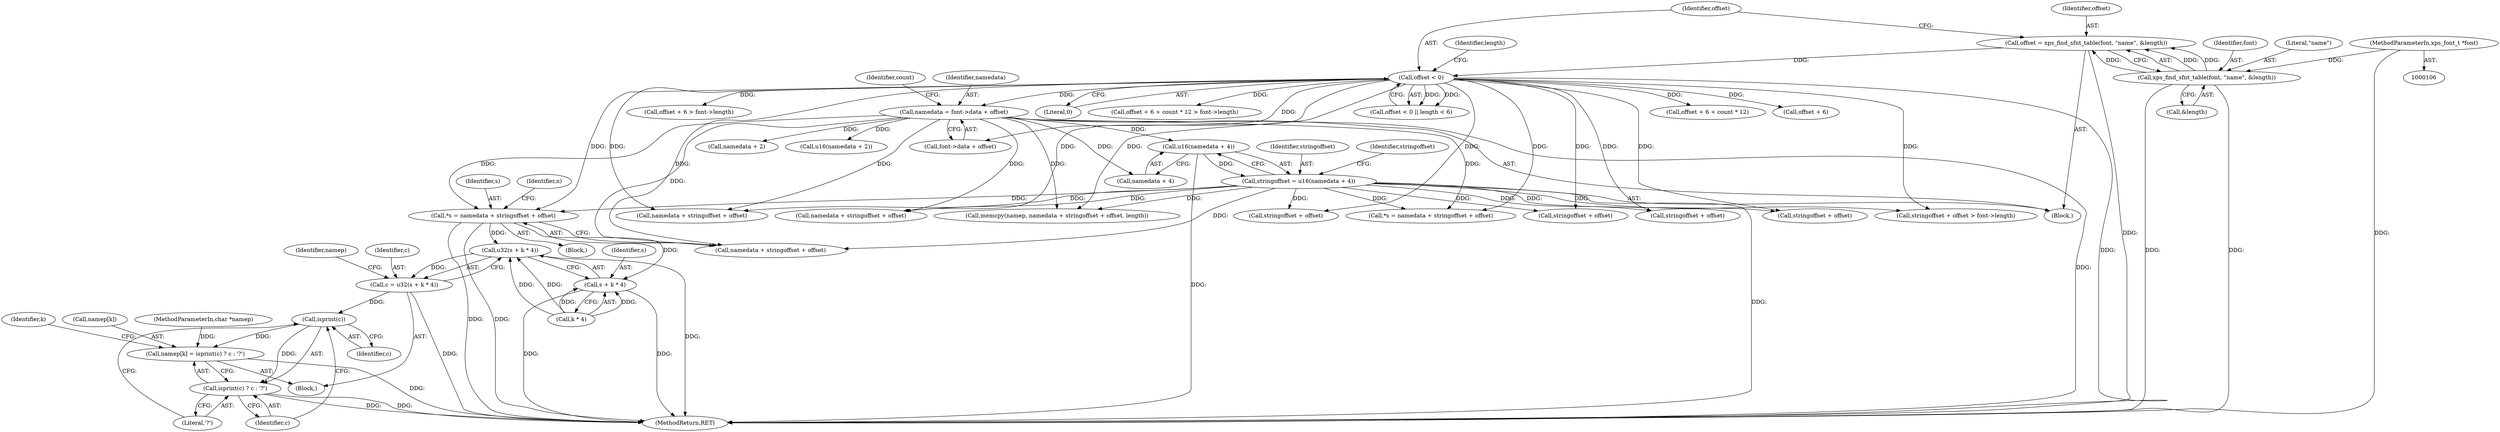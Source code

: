 digraph "0_ghostscript_d2ab84732936b6e7e5a461dc94344902965e9a06@pointer" {
"1000331" [label="(Call,*s = namedata + stringoffset + offset)"];
"1000155" [label="(Call,namedata = font->data + offset)"];
"1000133" [label="(Call,offset < 0)"];
"1000124" [label="(Call,offset = xps_find_sfnt_table(font, \"name\", &length))"];
"1000126" [label="(Call,xps_find_sfnt_table(font, \"name\", &length))"];
"1000107" [label="(MethodParameterIn,xps_font_t *font)"];
"1000168" [label="(Call,stringoffset = u16(namedata + 4))"];
"1000170" [label="(Call,u16(namedata + 4))"];
"1000357" [label="(Call,u32(s + k * 4))"];
"1000355" [label="(Call,c = u32(s + k * 4))"];
"1000368" [label="(Call,isprint(c))"];
"1000363" [label="(Call,namep[k] = isprint(c) ? c : '?')"];
"1000367" [label="(Call,isprint(c) ? c : '?')"];
"1000358" [label="(Call,s + k * 4)"];
"1000369" [label="(Identifier,c)"];
"1000157" [label="(Call,font->data + offset)"];
"1000232" [label="(Call,stringoffset + offset)"];
"1000134" [label="(Identifier,offset)"];
"1000137" [label="(Identifier,length)"];
"1000263" [label="(Call,*s = namedata + stringoffset + offset)"];
"1000169" [label="(Identifier,stringoffset)"];
"1000184" [label="(Call,offset + 6 + count * 12)"];
"1000333" [label="(Call,namedata + stringoffset + offset)"];
"1000329" [label="(Block,)"];
"1000380" [label="(MethodReturn,RET)"];
"1000228" [label="(Call,memcpy(namep, namedata + stringoffset + offset, length))"];
"1000355" [label="(Call,c = u32(s + k * 4))"];
"1000125" [label="(Identifier,offset)"];
"1000367" [label="(Call,isprint(c) ? c : '?')"];
"1000107" [label="(MethodParameterIn,xps_font_t *font)"];
"1000133" [label="(Call,offset < 0)"];
"1000145" [label="(Call,offset + 6)"];
"1000165" [label="(Call,namedata + 2)"];
"1000340" [label="(Identifier,n)"];
"1000332" [label="(Identifier,s)"];
"1000178" [label="(Identifier,stringoffset)"];
"1000368" [label="(Call,isprint(c))"];
"1000230" [label="(Call,namedata + stringoffset + offset)"];
"1000132" [label="(Call,offset < 0 || length < 6)"];
"1000358" [label="(Call,s + k * 4)"];
"1000357" [label="(Call,u32(s + k * 4))"];
"1000144" [label="(Call,offset + 6 > font->length)"];
"1000177" [label="(Call,stringoffset + offset)"];
"1000127" [label="(Identifier,font)"];
"1000356" [label="(Identifier,c)"];
"1000124" [label="(Call,offset = xps_find_sfnt_table(font, \"name\", &length))"];
"1000365" [label="(Identifier,namep)"];
"1000164" [label="(Call,u16(namedata + 2))"];
"1000163" [label="(Identifier,count)"];
"1000156" [label="(Identifier,namedata)"];
"1000359" [label="(Identifier,s)"];
"1000371" [label="(Literal,'?')"];
"1000128" [label="(Literal,\"name\")"];
"1000170" [label="(Call,u16(namedata + 4))"];
"1000176" [label="(Call,stringoffset + offset > font->length)"];
"1000331" [label="(Call,*s = namedata + stringoffset + offset)"];
"1000364" [label="(Call,namep[k])"];
"1000108" [label="(MethodParameterIn,char *namep)"];
"1000363" [label="(Call,namep[k] = isprint(c) ? c : '?')"];
"1000135" [label="(Literal,0)"];
"1000168" [label="(Call,stringoffset = u16(namedata + 4))"];
"1000171" [label="(Call,namedata + 4)"];
"1000129" [label="(Call,&length)"];
"1000183" [label="(Call,offset + 6 + count * 12 > font->length)"];
"1000155" [label="(Call,namedata = font->data + offset)"];
"1000353" [label="(Block,)"];
"1000370" [label="(Identifier,c)"];
"1000352" [label="(Identifier,k)"];
"1000126" [label="(Call,xps_find_sfnt_table(font, \"name\", &length))"];
"1000267" [label="(Call,stringoffset + offset)"];
"1000265" [label="(Call,namedata + stringoffset + offset)"];
"1000109" [label="(Block,)"];
"1000360" [label="(Call,k * 4)"];
"1000335" [label="(Call,stringoffset + offset)"];
"1000331" -> "1000329"  [label="AST: "];
"1000331" -> "1000333"  [label="CFG: "];
"1000332" -> "1000331"  [label="AST: "];
"1000333" -> "1000331"  [label="AST: "];
"1000340" -> "1000331"  [label="CFG: "];
"1000331" -> "1000380"  [label="DDG: "];
"1000331" -> "1000380"  [label="DDG: "];
"1000155" -> "1000331"  [label="DDG: "];
"1000168" -> "1000331"  [label="DDG: "];
"1000133" -> "1000331"  [label="DDG: "];
"1000331" -> "1000357"  [label="DDG: "];
"1000331" -> "1000358"  [label="DDG: "];
"1000155" -> "1000109"  [label="AST: "];
"1000155" -> "1000157"  [label="CFG: "];
"1000156" -> "1000155"  [label="AST: "];
"1000157" -> "1000155"  [label="AST: "];
"1000163" -> "1000155"  [label="CFG: "];
"1000155" -> "1000380"  [label="DDG: "];
"1000133" -> "1000155"  [label="DDG: "];
"1000155" -> "1000164"  [label="DDG: "];
"1000155" -> "1000165"  [label="DDG: "];
"1000155" -> "1000170"  [label="DDG: "];
"1000155" -> "1000171"  [label="DDG: "];
"1000155" -> "1000228"  [label="DDG: "];
"1000155" -> "1000230"  [label="DDG: "];
"1000155" -> "1000263"  [label="DDG: "];
"1000155" -> "1000265"  [label="DDG: "];
"1000155" -> "1000333"  [label="DDG: "];
"1000133" -> "1000132"  [label="AST: "];
"1000133" -> "1000135"  [label="CFG: "];
"1000134" -> "1000133"  [label="AST: "];
"1000135" -> "1000133"  [label="AST: "];
"1000137" -> "1000133"  [label="CFG: "];
"1000132" -> "1000133"  [label="CFG: "];
"1000133" -> "1000380"  [label="DDG: "];
"1000133" -> "1000132"  [label="DDG: "];
"1000133" -> "1000132"  [label="DDG: "];
"1000124" -> "1000133"  [label="DDG: "];
"1000133" -> "1000144"  [label="DDG: "];
"1000133" -> "1000145"  [label="DDG: "];
"1000133" -> "1000157"  [label="DDG: "];
"1000133" -> "1000176"  [label="DDG: "];
"1000133" -> "1000177"  [label="DDG: "];
"1000133" -> "1000183"  [label="DDG: "];
"1000133" -> "1000184"  [label="DDG: "];
"1000133" -> "1000228"  [label="DDG: "];
"1000133" -> "1000230"  [label="DDG: "];
"1000133" -> "1000232"  [label="DDG: "];
"1000133" -> "1000263"  [label="DDG: "];
"1000133" -> "1000265"  [label="DDG: "];
"1000133" -> "1000267"  [label="DDG: "];
"1000133" -> "1000333"  [label="DDG: "];
"1000133" -> "1000335"  [label="DDG: "];
"1000124" -> "1000109"  [label="AST: "];
"1000124" -> "1000126"  [label="CFG: "];
"1000125" -> "1000124"  [label="AST: "];
"1000126" -> "1000124"  [label="AST: "];
"1000134" -> "1000124"  [label="CFG: "];
"1000124" -> "1000380"  [label="DDG: "];
"1000126" -> "1000124"  [label="DDG: "];
"1000126" -> "1000124"  [label="DDG: "];
"1000126" -> "1000124"  [label="DDG: "];
"1000126" -> "1000129"  [label="CFG: "];
"1000127" -> "1000126"  [label="AST: "];
"1000128" -> "1000126"  [label="AST: "];
"1000129" -> "1000126"  [label="AST: "];
"1000126" -> "1000380"  [label="DDG: "];
"1000126" -> "1000380"  [label="DDG: "];
"1000107" -> "1000126"  [label="DDG: "];
"1000107" -> "1000106"  [label="AST: "];
"1000107" -> "1000380"  [label="DDG: "];
"1000168" -> "1000109"  [label="AST: "];
"1000168" -> "1000170"  [label="CFG: "];
"1000169" -> "1000168"  [label="AST: "];
"1000170" -> "1000168"  [label="AST: "];
"1000178" -> "1000168"  [label="CFG: "];
"1000168" -> "1000380"  [label="DDG: "];
"1000170" -> "1000168"  [label="DDG: "];
"1000168" -> "1000176"  [label="DDG: "];
"1000168" -> "1000177"  [label="DDG: "];
"1000168" -> "1000228"  [label="DDG: "];
"1000168" -> "1000230"  [label="DDG: "];
"1000168" -> "1000232"  [label="DDG: "];
"1000168" -> "1000263"  [label="DDG: "];
"1000168" -> "1000265"  [label="DDG: "];
"1000168" -> "1000267"  [label="DDG: "];
"1000168" -> "1000333"  [label="DDG: "];
"1000168" -> "1000335"  [label="DDG: "];
"1000170" -> "1000171"  [label="CFG: "];
"1000171" -> "1000170"  [label="AST: "];
"1000170" -> "1000380"  [label="DDG: "];
"1000357" -> "1000355"  [label="AST: "];
"1000357" -> "1000358"  [label="CFG: "];
"1000358" -> "1000357"  [label="AST: "];
"1000355" -> "1000357"  [label="CFG: "];
"1000357" -> "1000380"  [label="DDG: "];
"1000357" -> "1000355"  [label="DDG: "];
"1000360" -> "1000357"  [label="DDG: "];
"1000360" -> "1000357"  [label="DDG: "];
"1000355" -> "1000353"  [label="AST: "];
"1000356" -> "1000355"  [label="AST: "];
"1000365" -> "1000355"  [label="CFG: "];
"1000355" -> "1000380"  [label="DDG: "];
"1000355" -> "1000368"  [label="DDG: "];
"1000368" -> "1000367"  [label="AST: "];
"1000368" -> "1000369"  [label="CFG: "];
"1000369" -> "1000368"  [label="AST: "];
"1000370" -> "1000368"  [label="CFG: "];
"1000371" -> "1000368"  [label="CFG: "];
"1000368" -> "1000363"  [label="DDG: "];
"1000368" -> "1000367"  [label="DDG: "];
"1000363" -> "1000353"  [label="AST: "];
"1000363" -> "1000367"  [label="CFG: "];
"1000364" -> "1000363"  [label="AST: "];
"1000367" -> "1000363"  [label="AST: "];
"1000352" -> "1000363"  [label="CFG: "];
"1000363" -> "1000380"  [label="DDG: "];
"1000108" -> "1000363"  [label="DDG: "];
"1000367" -> "1000370"  [label="CFG: "];
"1000367" -> "1000371"  [label="CFG: "];
"1000370" -> "1000367"  [label="AST: "];
"1000371" -> "1000367"  [label="AST: "];
"1000367" -> "1000380"  [label="DDG: "];
"1000367" -> "1000380"  [label="DDG: "];
"1000358" -> "1000360"  [label="CFG: "];
"1000359" -> "1000358"  [label="AST: "];
"1000360" -> "1000358"  [label="AST: "];
"1000358" -> "1000380"  [label="DDG: "];
"1000358" -> "1000380"  [label="DDG: "];
"1000360" -> "1000358"  [label="DDG: "];
"1000360" -> "1000358"  [label="DDG: "];
}
